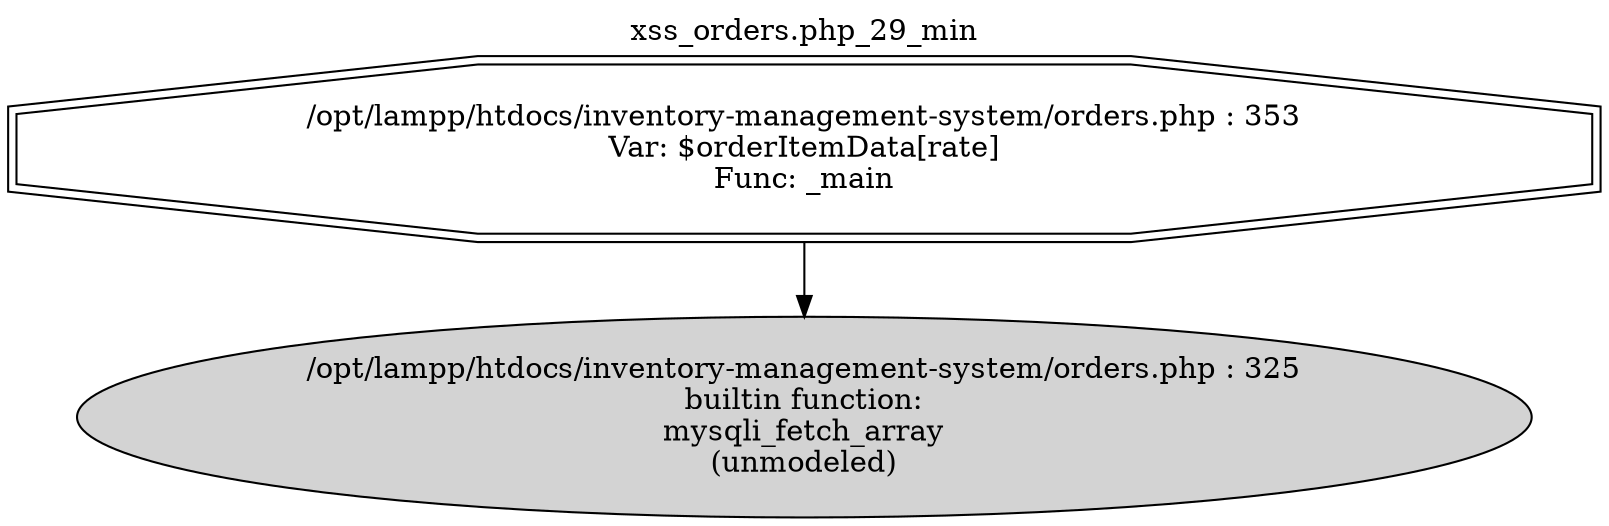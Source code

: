 digraph cfg {
  label="xss_orders.php_29_min";
  labelloc=t;
  n1 [shape=doubleoctagon, label="/opt/lampp/htdocs/inventory-management-system/orders.php : 353\nVar: $orderItemData[rate]\nFunc: _main\n"];
  n2 [shape=ellipse, label="/opt/lampp/htdocs/inventory-management-system/orders.php : 325\nbuiltin function:\nmysqli_fetch_array\n(unmodeled)\n",style=filled];
  n1 -> n2;
}
